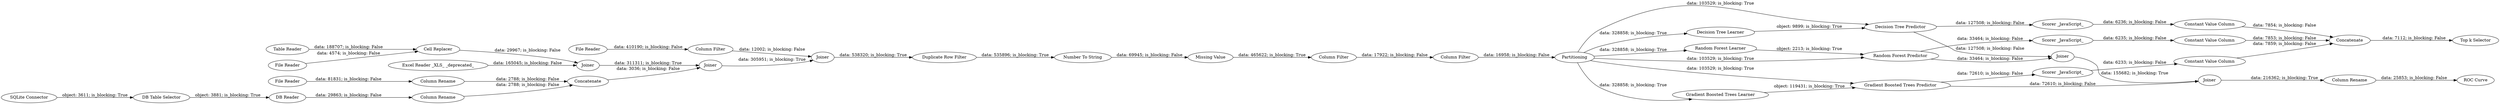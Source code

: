 digraph {
	"-2873230434859291543_313" [label="Scorer _JavaScript_"]
	"-2873230434859291543_341" [label=Joiner]
	"-2873230434859291543_336" [label="Scorer _JavaScript_"]
	"3334011098341587450_156" [label="Column Rename"]
	"3334011098341587450_233" [label="File Reader"]
	"-2873230434859291543_310" [label="Random Forest Learner"]
	"-2873230434859291543_321" [label="ROC Curve"]
	"-2873230434859291543_345" [label="Constant Value Column"]
	"-2873230434859291543_307" [label=Partitioning]
	"-2873230434859291543_322" [label="Column Rename"]
	"3334011098341587450_144" [label=Joiner]
	"-2873230434859291543_342" [label=Joiner]
	"3334011098341587450_246" [label="SQLite Connector"]
	"3334011098341587450_240" [label="Missing Value"]
	"3334011098341587450_150" [label="Column Rename"]
	"-2873230434859291543_312" [label="Scorer _JavaScript_"]
	"-2873230434859291543_346" [label=Concatenate]
	"3334011098341587450_3" [label="Column Filter"]
	"3334011098341587450_249" [label="Duplicate Row Filter"]
	"3334011098341587450_146" [label=Joiner]
	"3334011098341587450_143" [label=Concatenate]
	"3334011098341587450_237" [label="File Reader"]
	"-2873230434859291543_339" [label="Gradient Boosted Trees Learner"]
	"-2873230434859291543_309" [label="Decision Tree Predictor"]
	"3334011098341587450_234" [label="Table Reader"]
	"-2873230434859291543_347" [label="Top k Selector"]
	"3334011098341587450_250" [label="Number To String"]
	"-2873230434859291543_311" [label="Random Forest Predictor"]
	"3334011098341587450_235" [label="File Reader"]
	"3334011098341587450_247" [label="DB Reader"]
	"-2873230434859291543_328" [label="Column Filter"]
	"-2873230434859291543_343" [label="Constant Value Column"]
	"3334011098341587450_152" [label="Column Filter"]
	"-2873230434859291543_308" [label="Decision Tree Learner"]
	"3334011098341587450_145" [label=Joiner]
	"-2873230434859291543_344" [label="Constant Value Column"]
	"3334011098341587450_129" [label="Cell Replacer"]
	"3334011098341587450_243" [label="Excel Reader _XLS_ _deprecated_"]
	"3334011098341587450_248" [label="DB Table Selector"]
	"-2873230434859291543_340" [label="Gradient Boosted Trees Predictor"]
	"3334011098341587450_235" -> "3334011098341587450_129" [label="data: 4574; is_blocking: False"]
	"-2873230434859291543_341" -> "-2873230434859291543_342" [label="data: 155682; is_blocking: True"]
	"3334011098341587450_250" -> "3334011098341587450_240" [label="data: 69945; is_blocking: False"]
	"-2873230434859291543_346" -> "-2873230434859291543_347" [label="data: 7112; is_blocking: False"]
	"3334011098341587450_243" -> "3334011098341587450_144" [label="data: 165045; is_blocking: False"]
	"-2873230434859291543_309" -> "-2873230434859291543_312" [label="data: 127508; is_blocking: False"]
	"3334011098341587450_246" -> "3334011098341587450_248" [label="object: 3611; is_blocking: True"]
	"-2873230434859291543_310" -> "-2873230434859291543_311" [label="object: 2213; is_blocking: True"]
	"-2873230434859291543_312" -> "-2873230434859291543_343" [label="data: 6236; is_blocking: False"]
	"-2873230434859291543_311" -> "-2873230434859291543_313" [label="data: 33464; is_blocking: False"]
	"-2873230434859291543_336" -> "-2873230434859291543_345" [label="data: 6233; is_blocking: False"]
	"-2873230434859291543_343" -> "-2873230434859291543_346" [label="data: 7854; is_blocking: False"]
	"-2873230434859291543_313" -> "-2873230434859291543_344" [label="data: 6235; is_blocking: False"]
	"3334011098341587450_3" -> "-2873230434859291543_328" [label="data: 17922; is_blocking: False"]
	"3334011098341587450_129" -> "3334011098341587450_144" [label="data: 29967; is_blocking: False"]
	"-2873230434859291543_345" -> "-2873230434859291543_346" [label="data: 7859; is_blocking: False"]
	"3334011098341587450_152" -> "3334011098341587450_146" [label="data: 12002; is_blocking: False"]
	"3334011098341587450_237" -> "3334011098341587450_156" [label="data: 81831; is_blocking: False"]
	"-2873230434859291543_340" -> "-2873230434859291543_336" [label="data: 72610; is_blocking: False"]
	"-2873230434859291543_307" -> "-2873230434859291543_309" [label="data: 103529; is_blocking: True"]
	"-2873230434859291543_344" -> "-2873230434859291543_346" [label="data: 7853; is_blocking: False"]
	"-2873230434859291543_307" -> "-2873230434859291543_308" [label="data: 328858; is_blocking: True"]
	"-2873230434859291543_307" -> "-2873230434859291543_340" [label="data: 103529; is_blocking: True"]
	"3334011098341587450_234" -> "3334011098341587450_129" [label="data: 188707; is_blocking: False"]
	"-2873230434859291543_309" -> "-2873230434859291543_341" [label="data: 127508; is_blocking: False"]
	"3334011098341587450_240" -> "3334011098341587450_3" [label="data: 465622; is_blocking: True"]
	"3334011098341587450_248" -> "3334011098341587450_247" [label="object: 3881; is_blocking: True"]
	"3334011098341587450_146" -> "3334011098341587450_249" [label="data: 538320; is_blocking: True"]
	"3334011098341587450_233" -> "3334011098341587450_152" [label="data: 410190; is_blocking: False"]
	"3334011098341587450_247" -> "3334011098341587450_150" [label="data: 29863; is_blocking: False"]
	"-2873230434859291543_307" -> "-2873230434859291543_310" [label="data: 328858; is_blocking: True"]
	"-2873230434859291543_322" -> "-2873230434859291543_321" [label="data: 25853; is_blocking: False"]
	"-2873230434859291543_307" -> "-2873230434859291543_311" [label="data: 103529; is_blocking: True"]
	"3334011098341587450_145" -> "3334011098341587450_146" [label="data: 305951; is_blocking: True"]
	"3334011098341587450_150" -> "3334011098341587450_143" [label="data: 2788; is_blocking: False"]
	"-2873230434859291543_307" -> "-2873230434859291543_339" [label="data: 328858; is_blocking: True"]
	"-2873230434859291543_328" -> "-2873230434859291543_307" [label="data: 16958; is_blocking: False"]
	"-2873230434859291543_340" -> "-2873230434859291543_342" [label="data: 72610; is_blocking: False"]
	"3334011098341587450_249" -> "3334011098341587450_250" [label="data: 535896; is_blocking: True"]
	"3334011098341587450_143" -> "3334011098341587450_145" [label="data: 3036; is_blocking: False"]
	"-2873230434859291543_339" -> "-2873230434859291543_340" [label="object: 119431; is_blocking: True"]
	"-2873230434859291543_342" -> "-2873230434859291543_322" [label="data: 216362; is_blocking: True"]
	"3334011098341587450_144" -> "3334011098341587450_145" [label="data: 311311; is_blocking: True"]
	"-2873230434859291543_311" -> "-2873230434859291543_341" [label="data: 33464; is_blocking: False"]
	"3334011098341587450_156" -> "3334011098341587450_143" [label="data: 2788; is_blocking: False"]
	"-2873230434859291543_308" -> "-2873230434859291543_309" [label="object: 9899; is_blocking: True"]
	rankdir=LR
}
